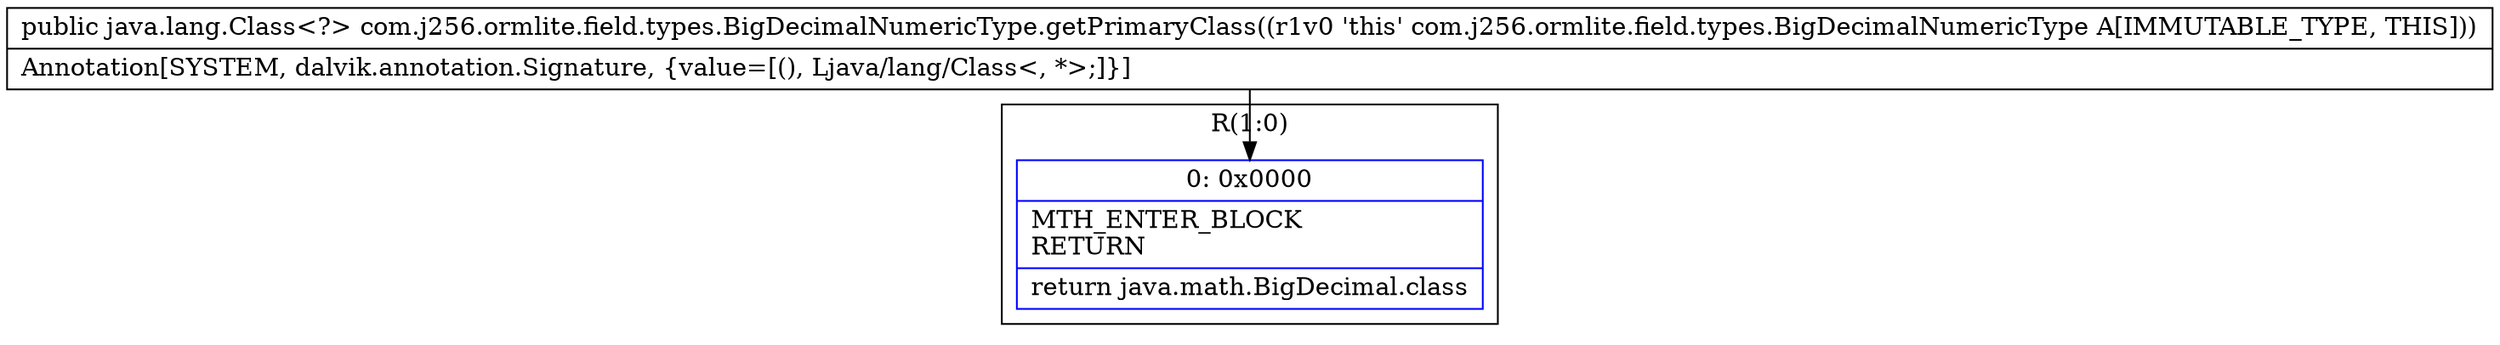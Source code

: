 digraph "CFG forcom.j256.ormlite.field.types.BigDecimalNumericType.getPrimaryClass()Ljava\/lang\/Class;" {
subgraph cluster_Region_189962331 {
label = "R(1:0)";
node [shape=record,color=blue];
Node_0 [shape=record,label="{0\:\ 0x0000|MTH_ENTER_BLOCK\lRETURN\l|return java.math.BigDecimal.class\l}"];
}
MethodNode[shape=record,label="{public java.lang.Class\<?\> com.j256.ormlite.field.types.BigDecimalNumericType.getPrimaryClass((r1v0 'this' com.j256.ormlite.field.types.BigDecimalNumericType A[IMMUTABLE_TYPE, THIS]))  | Annotation[SYSTEM, dalvik.annotation.Signature, \{value=[(), Ljava\/lang\/Class\<, *\>;]\}]\l}"];
MethodNode -> Node_0;
}

